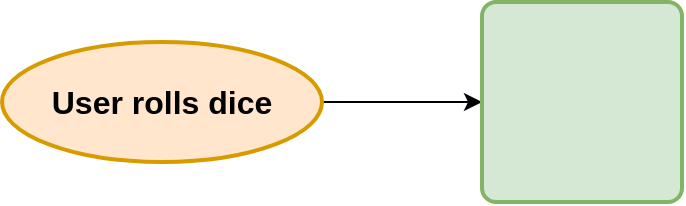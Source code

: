 <mxfile version="24.8.3">
  <diagram name="Page-1" id="OEWeHujK3T0vWKD4TbO4">
    <mxGraphModel dx="1900" dy="2722" grid="1" gridSize="10" guides="1" tooltips="1" connect="1" arrows="1" fold="1" page="1" pageScale="1" pageWidth="850" pageHeight="1100" math="0" shadow="0">
      <root>
        <mxCell id="0" />
        <mxCell id="1" parent="0" />
        <mxCell id="aPck1udJZc6dXIdZvgOD-5" value="" style="edgeStyle=orthogonalEdgeStyle;orthogonalLoop=1;jettySize=auto;html=1;" edge="1" parent="1" source="aPck1udJZc6dXIdZvgOD-4">
          <mxGeometry relative="1" as="geometry">
            <mxPoint x="-600" y="-1050" as="targetPoint" />
          </mxGeometry>
        </mxCell>
        <mxCell id="aPck1udJZc6dXIdZvgOD-4" value="User rolls dice" style="strokeWidth=2;html=1;shape=mxgraph.flowchart.start_1;whiteSpace=wrap;rounded=0;fillColor=#ffe6cc;strokeColor=#d79b00;fontSize=16;fontStyle=1" vertex="1" parent="1">
          <mxGeometry x="-840" y="-1080" width="160" height="60" as="geometry" />
        </mxCell>
        <mxCell id="aPck1udJZc6dXIdZvgOD-6" value="" style="rounded=1;whiteSpace=wrap;html=1;absoluteArcSize=1;arcSize=14;strokeWidth=2;fillColor=#d5e8d4;strokeColor=#82b366;" vertex="1" parent="1">
          <mxGeometry x="-600" y="-1100" width="100" height="100" as="geometry" />
        </mxCell>
      </root>
    </mxGraphModel>
  </diagram>
</mxfile>
